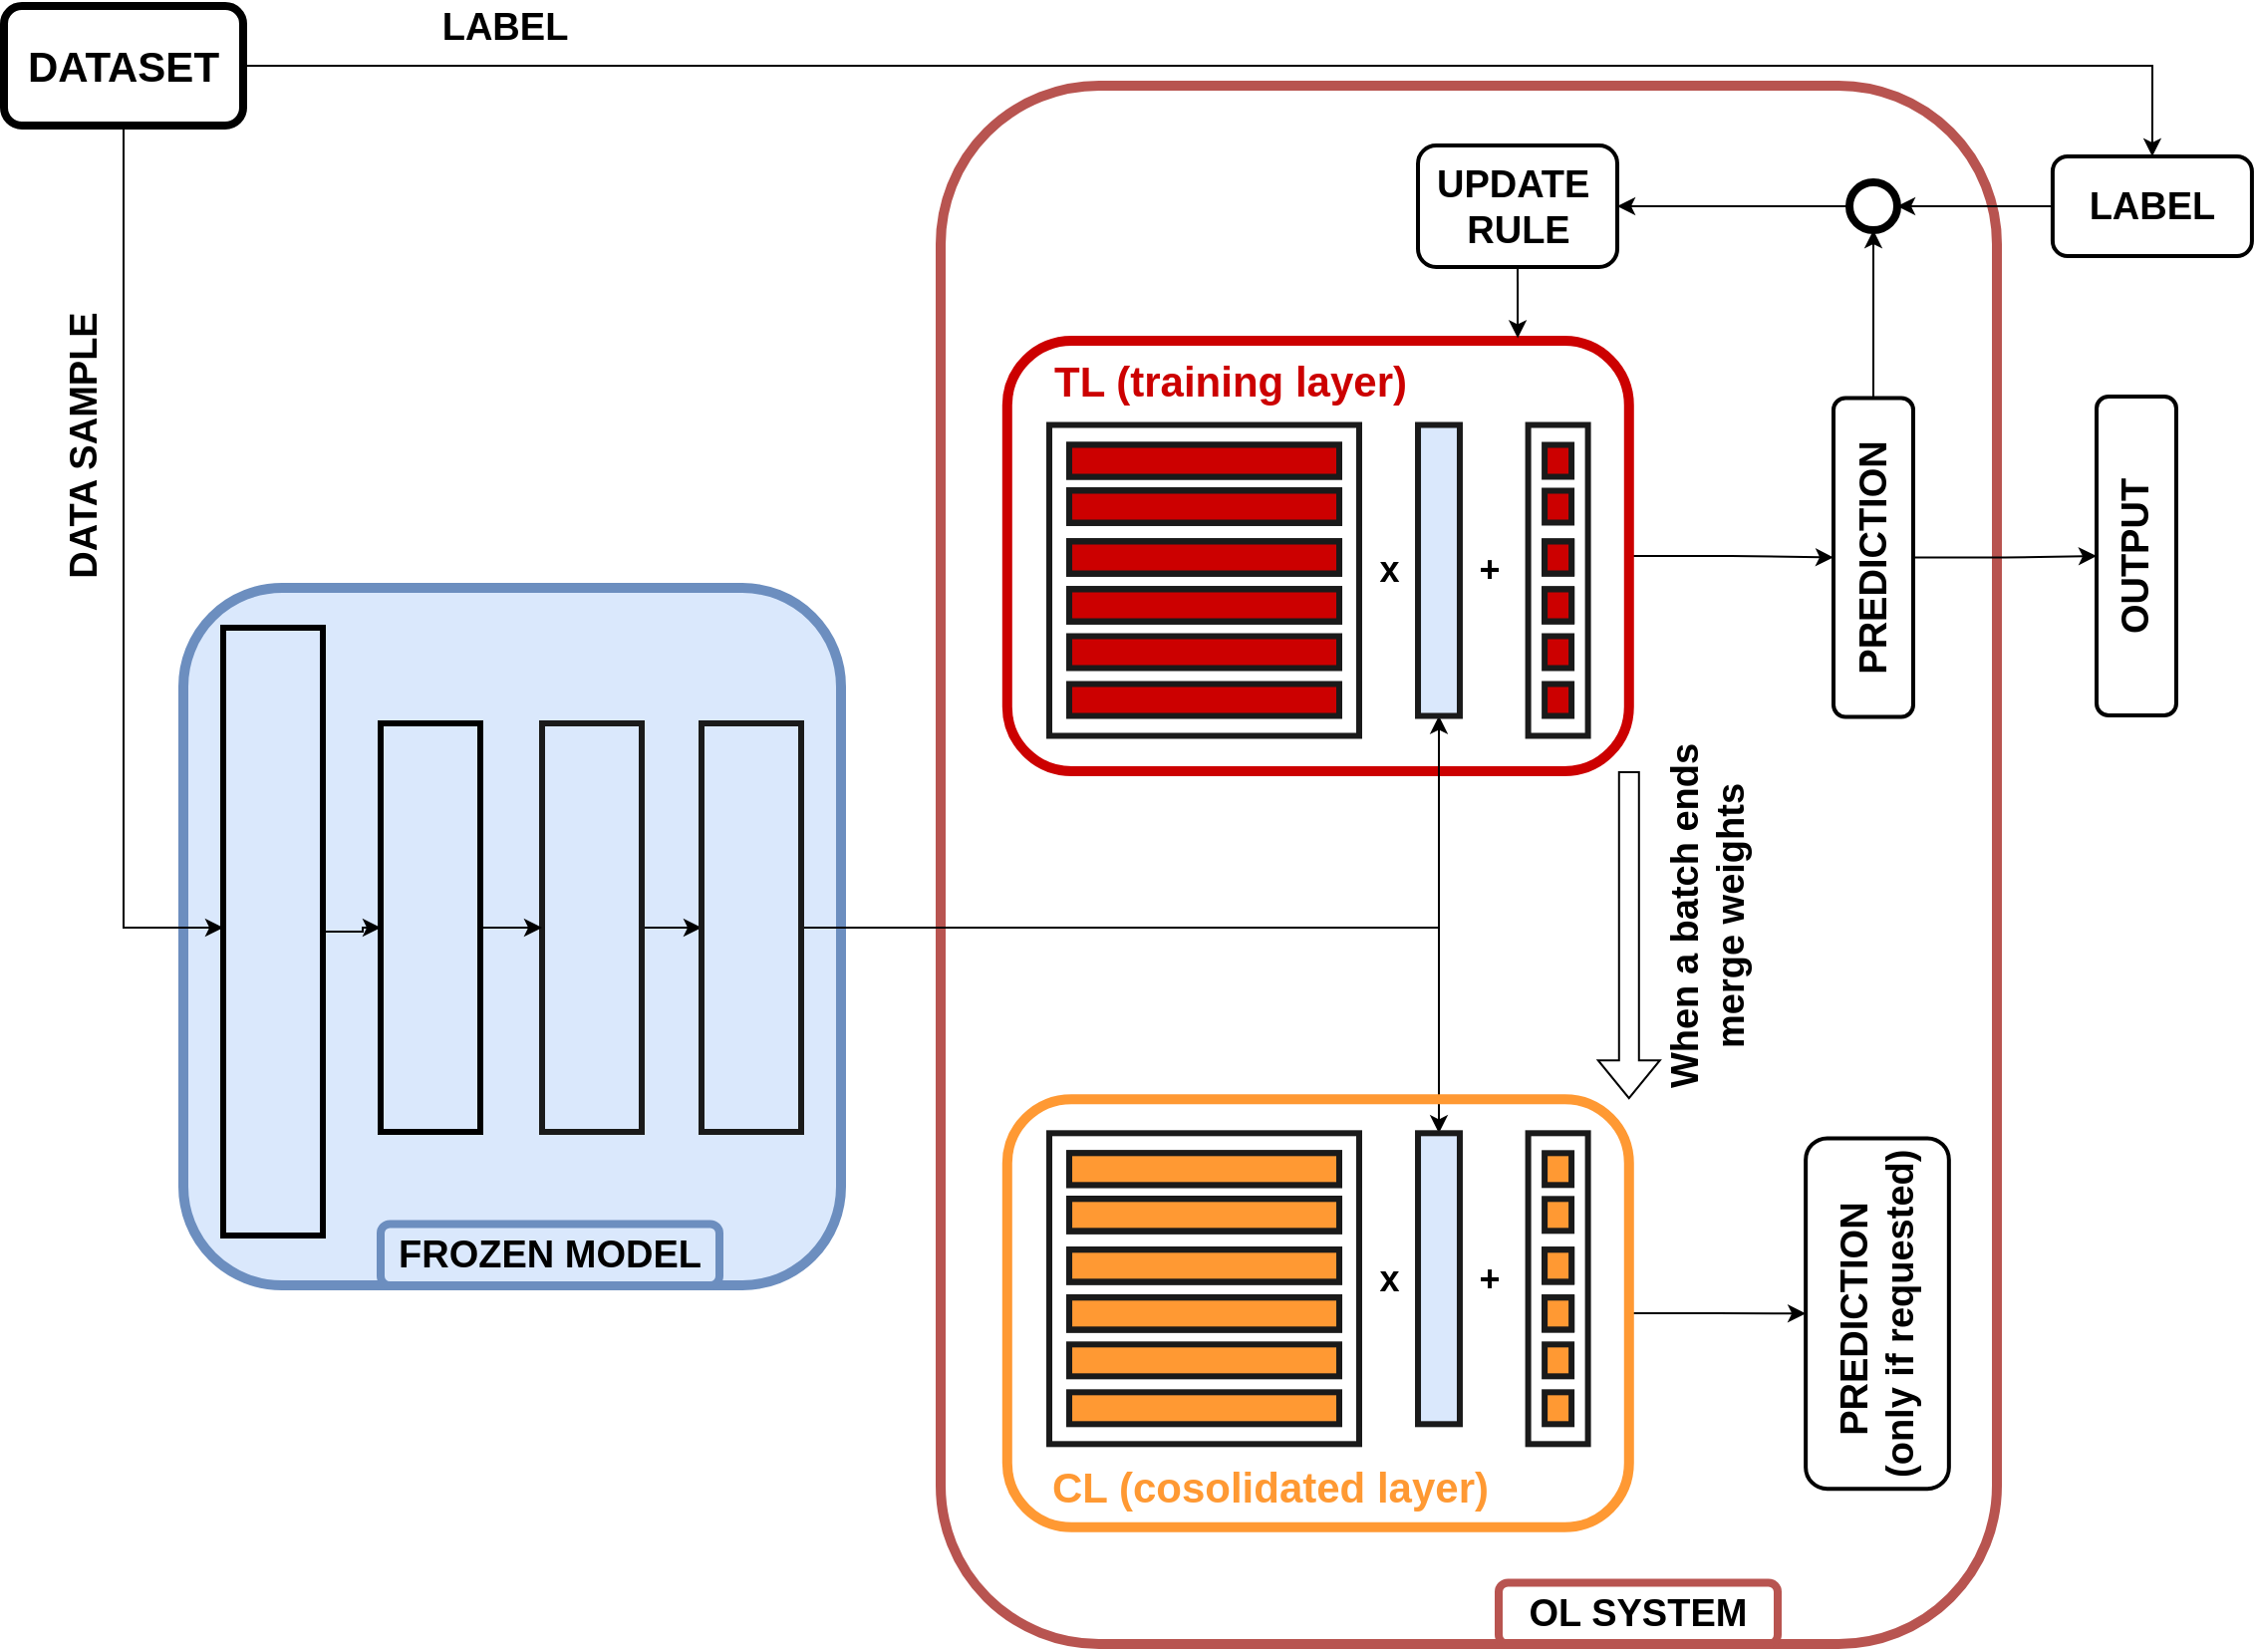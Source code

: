 <mxfile version="16.6.2" type="device"><diagram id="-pDA_-JcDbAoSZbiv6Nq" name="Page-1"><mxGraphModel dx="1483" dy="800" grid="1" gridSize="10" guides="1" tooltips="1" connect="1" arrows="1" fold="1" page="1" pageScale="1" pageWidth="1169" pageHeight="827" math="0" shadow="0"><root><mxCell id="0"/><mxCell id="1" parent="0"/><mxCell id="COR0N1jHSTe1fY2n65pP-334" value="" style="rounded=1;whiteSpace=wrap;html=1;fontSize=18;strokeColor=#b85450;strokeWidth=5;fillColor=none;" parent="1" vertex="1"><mxGeometry x="510" y="140" width="530" height="782" as="geometry"/></mxCell><mxCell id="COR0N1jHSTe1fY2n65pP-452" style="edgeStyle=orthogonalEdgeStyle;rounded=0;orthogonalLoop=1;jettySize=auto;html=1;exitX=0.5;exitY=1;exitDx=0;exitDy=0;entryX=0.5;entryY=0;entryDx=0;entryDy=0;fontSize=21;fontColor=#FF9933;" parent="1" source="COR0N1jHSTe1fY2n65pP-335" target="COR0N1jHSTe1fY2n65pP-336" edge="1"><mxGeometry relative="1" as="geometry"/></mxCell><mxCell id="COR0N1jHSTe1fY2n65pP-335" value="" style="rounded=1;whiteSpace=wrap;html=1;fontSize=18;strokeColor=#CC0000;strokeWidth=5;fillColor=none;rotation=-90;" parent="1" vertex="1"><mxGeometry x="591.39" y="220.0" width="216.01" height="311.99" as="geometry"/></mxCell><mxCell id="COR0N1jHSTe1fY2n65pP-331" value="" style="rounded=1;whiteSpace=wrap;html=1;fontSize=18;strokeWidth=5;fillColor=#dae8fc;strokeColor=#6c8ebf;" parent="1" vertex="1"><mxGeometry x="130" y="392" width="330" height="350" as="geometry"/></mxCell><mxCell id="COR0N1jHSTe1fY2n65pP-339" style="edgeStyle=orthogonalEdgeStyle;rounded=0;orthogonalLoop=1;jettySize=auto;html=1;exitX=0.5;exitY=1;exitDx=0;exitDy=0;entryX=0;entryY=0.5;entryDx=0;entryDy=0;fontSize=18;" parent="1" source="COR0N1jHSTe1fY2n65pP-38" edge="1"><mxGeometry relative="1" as="geometry"><mxPoint x="150" y="562.5" as="targetPoint"/><Array as="points"><mxPoint x="100" y="310"/><mxPoint x="100" y="563"/></Array></mxGeometry></mxCell><mxCell id="COR0N1jHSTe1fY2n65pP-365" value="&lt;font color=&quot;#000000&quot; size=&quot;1&quot;&gt;&lt;b style=&quot;font-size: 19px&quot;&gt;DATA SAMPLE&lt;/b&gt;&lt;/font&gt;" style="edgeLabel;html=1;align=center;verticalAlign=middle;resizable=0;points=[];fontSize=17;fontColor=#FF0000;rotation=-90;" parent="COR0N1jHSTe1fY2n65pP-339" vertex="1" connectable="0"><mxGeometry x="-0.59" y="1" relative="1" as="geometry"><mxPoint x="-21" y="68" as="offset"/></mxGeometry></mxCell><mxCell id="COR0N1jHSTe1fY2n65pP-469" style="edgeStyle=orthogonalEdgeStyle;rounded=0;orthogonalLoop=1;jettySize=auto;html=1;exitX=1;exitY=0.5;exitDx=0;exitDy=0;entryX=0.5;entryY=0;entryDx=0;entryDy=0;fontSize=22;fontColor=#CC0000;" parent="1" source="COR0N1jHSTe1fY2n65pP-38" target="COR0N1jHSTe1fY2n65pP-338" edge="1"><mxGeometry relative="1" as="geometry"/></mxCell><mxCell id="COR0N1jHSTe1fY2n65pP-470" value="&lt;b&gt;&lt;font color=&quot;#000000&quot; style=&quot;font-size: 19px&quot;&gt;LABEL&lt;/font&gt;&lt;/b&gt;" style="edgeLabel;html=1;align=center;verticalAlign=middle;resizable=0;points=[];fontSize=22;fontColor=#CC0000;" parent="COR0N1jHSTe1fY2n65pP-469" vertex="1" connectable="0"><mxGeometry x="-0.766" y="3" relative="1" as="geometry"><mxPoint x="13" y="-17" as="offset"/></mxGeometry></mxCell><mxCell id="COR0N1jHSTe1fY2n65pP-38" value="&lt;font style=&quot;font-size: 21px&quot;&gt;&lt;b&gt;DATASET&lt;/b&gt;&lt;/font&gt;" style="rounded=1;whiteSpace=wrap;html=1;strokeWidth=4;" parent="1" vertex="1"><mxGeometry x="40" y="100" width="120" height="60" as="geometry"/></mxCell><mxCell id="COR0N1jHSTe1fY2n65pP-328" style="edgeStyle=orthogonalEdgeStyle;rounded=0;orthogonalLoop=1;jettySize=auto;html=1;entryX=0;entryY=0.5;entryDx=0;entryDy=0;fontSize=18;" parent="1" source="COR0N1jHSTe1fY2n65pP-223" target="COR0N1jHSTe1fY2n65pP-230" edge="1"><mxGeometry relative="1" as="geometry"/></mxCell><mxCell id="COR0N1jHSTe1fY2n65pP-223" value="" style="rounded=0;whiteSpace=wrap;html=1;fillColor=#dae8fc;strokeColor=#000000;strokeWidth=3;" parent="1" vertex="1"><mxGeometry x="150" y="412" width="50" height="305" as="geometry"/></mxCell><mxCell id="COR0N1jHSTe1fY2n65pP-330" style="edgeStyle=orthogonalEdgeStyle;rounded=0;orthogonalLoop=1;jettySize=auto;html=1;exitX=1;exitY=0.5;exitDx=0;exitDy=0;entryX=0;entryY=0.5;entryDx=0;entryDy=0;fontSize=18;" parent="1" source="COR0N1jHSTe1fY2n65pP-225" target="COR0N1jHSTe1fY2n65pP-235" edge="1"><mxGeometry relative="1" as="geometry"/></mxCell><mxCell id="COR0N1jHSTe1fY2n65pP-225" value="" style="rounded=0;whiteSpace=wrap;html=1;fillColor=#dae8fc;strokeColor=#1A1A1A;strokeWidth=3;" parent="1" vertex="1"><mxGeometry x="310" y="460" width="50" height="205" as="geometry"/></mxCell><mxCell id="COR0N1jHSTe1fY2n65pP-329" style="edgeStyle=orthogonalEdgeStyle;rounded=0;orthogonalLoop=1;jettySize=auto;html=1;entryX=0;entryY=0.5;entryDx=0;entryDy=0;fontSize=18;" parent="1" source="COR0N1jHSTe1fY2n65pP-230" target="COR0N1jHSTe1fY2n65pP-225" edge="1"><mxGeometry relative="1" as="geometry"/></mxCell><mxCell id="COR0N1jHSTe1fY2n65pP-230" value="" style="rounded=0;whiteSpace=wrap;html=1;fillColor=#dae8fc;strokeColor=#000000;strokeWidth=3;" parent="1" vertex="1"><mxGeometry x="229" y="460" width="50" height="205" as="geometry"/></mxCell><mxCell id="COR0N1jHSTe1fY2n65pP-448" style="edgeStyle=orthogonalEdgeStyle;rounded=0;orthogonalLoop=1;jettySize=auto;html=1;exitX=1;exitY=0.5;exitDx=0;exitDy=0;entryX=0.5;entryY=0;entryDx=0;entryDy=0;fontSize=19;fontColor=#000000;" parent="1" source="COR0N1jHSTe1fY2n65pP-235" target="COR0N1jHSTe1fY2n65pP-414" edge="1"><mxGeometry relative="1" as="geometry"/></mxCell><mxCell id="COR0N1jHSTe1fY2n65pP-463" style="edgeStyle=orthogonalEdgeStyle;rounded=0;orthogonalLoop=1;jettySize=auto;html=1;exitX=1;exitY=0.5;exitDx=0;exitDy=0;entryX=0.5;entryY=1;entryDx=0;entryDy=0;fontSize=19;fontColor=#FF9933;" parent="1" source="COR0N1jHSTe1fY2n65pP-235" target="COR0N1jHSTe1fY2n65pP-368" edge="1"><mxGeometry relative="1" as="geometry"/></mxCell><mxCell id="COR0N1jHSTe1fY2n65pP-235" value="" style="rounded=0;whiteSpace=wrap;html=1;fillColor=#dae8fc;strokeColor=#1A1A1A;strokeWidth=3;" parent="1" vertex="1"><mxGeometry x="390" y="460" width="50" height="205" as="geometry"/></mxCell><mxCell id="COR0N1jHSTe1fY2n65pP-461" style="edgeStyle=orthogonalEdgeStyle;rounded=0;orthogonalLoop=1;jettySize=auto;html=1;exitX=1;exitY=0.5;exitDx=0;exitDy=0;entryX=0.5;entryY=1;entryDx=0;entryDy=0;fontSize=19;fontColor=#FF9933;" parent="1" source="COR0N1jHSTe1fY2n65pP-336" target="COR0N1jHSTe1fY2n65pP-357" edge="1"><mxGeometry relative="1" as="geometry"/></mxCell><mxCell id="COR0N1jHSTe1fY2n65pP-466" style="edgeStyle=orthogonalEdgeStyle;rounded=0;orthogonalLoop=1;jettySize=auto;html=1;exitX=0.5;exitY=1;exitDx=0;exitDy=0;entryX=0.5;entryY=0;entryDx=0;entryDy=0;fontSize=19;fontColor=#000000;" parent="1" source="COR0N1jHSTe1fY2n65pP-336" target="COR0N1jHSTe1fY2n65pP-351" edge="1"><mxGeometry relative="1" as="geometry"/></mxCell><mxCell id="COR0N1jHSTe1fY2n65pP-336" value="&lt;b&gt;&lt;font style=&quot;font-size: 19px&quot;&gt;PREDICTION&lt;/font&gt;&lt;/b&gt;" style="rounded=1;whiteSpace=wrap;html=1;fontSize=18;strokeColor=#000000;strokeWidth=2;fillColor=none;rotation=-90;" parent="1" vertex="1"><mxGeometry x="898" y="356.75" width="160" height="40" as="geometry"/></mxCell><mxCell id="COR0N1jHSTe1fY2n65pP-468" style="edgeStyle=orthogonalEdgeStyle;rounded=0;orthogonalLoop=1;jettySize=auto;html=1;exitX=0.5;exitY=1;exitDx=0;exitDy=0;entryX=1.006;entryY=0.821;entryDx=0;entryDy=0;entryPerimeter=0;fontSize=22;fontColor=#CC0000;" parent="1" source="COR0N1jHSTe1fY2n65pP-337" target="COR0N1jHSTe1fY2n65pP-335" edge="1"><mxGeometry relative="1" as="geometry"/></mxCell><mxCell id="COR0N1jHSTe1fY2n65pP-337" value="&lt;b style=&quot;font-size: 19px&quot;&gt;UPDATE&amp;nbsp;&lt;br&gt;RULE&lt;br&gt;&lt;/b&gt;" style="rounded=1;whiteSpace=wrap;html=1;fontSize=18;strokeColor=#000000;strokeWidth=2;fillColor=none;rotation=0;" parent="1" vertex="1"><mxGeometry x="749.51" y="170" width="100" height="61" as="geometry"/></mxCell><mxCell id="COR0N1jHSTe1fY2n65pP-358" style="edgeStyle=orthogonalEdgeStyle;rounded=0;orthogonalLoop=1;jettySize=auto;html=1;exitX=0;exitY=0.5;exitDx=0;exitDy=0;entryX=1;entryY=0.5;entryDx=0;entryDy=0;fontSize=19;fontColor=#000000;" parent="1" source="COR0N1jHSTe1fY2n65pP-338" target="COR0N1jHSTe1fY2n65pP-357" edge="1"><mxGeometry relative="1" as="geometry"/></mxCell><mxCell id="COR0N1jHSTe1fY2n65pP-338" value="&lt;b&gt;&lt;font style=&quot;font-size: 19px&quot;&gt;LABEL&lt;/font&gt;&lt;/b&gt;" style="rounded=1;whiteSpace=wrap;html=1;fontSize=18;strokeColor=#000000;strokeWidth=2;fillColor=none;rotation=0;" parent="1" vertex="1"><mxGeometry x="1067.96" y="175.5" width="100" height="50" as="geometry"/></mxCell><mxCell id="COR0N1jHSTe1fY2n65pP-351" value="&lt;b&gt;&lt;font style=&quot;font-size: 19px&quot;&gt;OUTPUT&lt;/font&gt;&lt;/b&gt;" style="rounded=1;whiteSpace=wrap;html=1;fontSize=18;strokeColor=#000000;strokeWidth=2;fillColor=none;rotation=-90;" parent="1" vertex="1"><mxGeometry x="1030" y="355.99" width="160" height="40" as="geometry"/></mxCell><mxCell id="COR0N1jHSTe1fY2n65pP-457" style="edgeStyle=orthogonalEdgeStyle;rounded=0;orthogonalLoop=1;jettySize=auto;html=1;exitX=0;exitY=0.5;exitDx=0;exitDy=0;entryX=1;entryY=0.5;entryDx=0;entryDy=0;fontSize=21;fontColor=#FF9933;" parent="1" source="COR0N1jHSTe1fY2n65pP-357" target="COR0N1jHSTe1fY2n65pP-337" edge="1"><mxGeometry relative="1" as="geometry"/></mxCell><mxCell id="COR0N1jHSTe1fY2n65pP-357" value="" style="ellipse;whiteSpace=wrap;html=1;aspect=fixed;fontSize=19;fontColor=#000000;strokeColor=#000000;strokeWidth=4;fillColor=none;" parent="1" vertex="1"><mxGeometry x="966" y="188.5" width="24" height="24" as="geometry"/></mxCell><mxCell id="COR0N1jHSTe1fY2n65pP-368" value="" style="rounded=0;whiteSpace=wrap;html=1;fillColor=#dae8fc;strokeColor=#1A1A1A;strokeWidth=3;" parent="1" vertex="1"><mxGeometry x="749.51" y="310.25" width="20.98" height="146" as="geometry"/></mxCell><mxCell id="COR0N1jHSTe1fY2n65pP-369" value="" style="rounded=0;whiteSpace=wrap;html=1;fillColor=none;strokeColor=#1A1A1A;strokeWidth=3;" parent="1" vertex="1"><mxGeometry x="804.8" y="310.25" width="30" height="156" as="geometry"/></mxCell><mxCell id="COR0N1jHSTe1fY2n65pP-370" value="" style="rounded=0;whiteSpace=wrap;html=1;fillColor=none;strokeColor=#1A1A1A;strokeWidth=3;" parent="1" vertex="1"><mxGeometry x="564.51" y="310.25" width="155.49" height="156" as="geometry"/></mxCell><mxCell id="COR0N1jHSTe1fY2n65pP-371" value="" style="rounded=0;whiteSpace=wrap;html=1;fillColor=none;strokeColor=#1A1A1A;strokeWidth=3;" parent="1" vertex="1"><mxGeometry x="574.51" y="320.25" width="135.49" height="16" as="geometry"/></mxCell><mxCell id="COR0N1jHSTe1fY2n65pP-372" value="" style="rounded=0;whiteSpace=wrap;html=1;fillColor=none;strokeColor=#1A1A1A;strokeWidth=3;" parent="1" vertex="1"><mxGeometry x="574.51" y="343.25" width="135.49" height="16" as="geometry"/></mxCell><mxCell id="COR0N1jHSTe1fY2n65pP-373" value="" style="rounded=0;whiteSpace=wrap;html=1;fillColor=#CCCCCC;strokeColor=#1A1A1A;strokeWidth=3;" parent="1" vertex="1"><mxGeometry x="574.51" y="368.75" width="135.49" height="16" as="geometry"/></mxCell><mxCell id="COR0N1jHSTe1fY2n65pP-374" value="" style="rounded=0;whiteSpace=wrap;html=1;fillColor=#CCCCCC;strokeColor=#1A1A1A;strokeWidth=3;" parent="1" vertex="1"><mxGeometry x="574.51" y="392.75" width="135.49" height="16" as="geometry"/></mxCell><mxCell id="COR0N1jHSTe1fY2n65pP-375" value="" style="rounded=0;whiteSpace=wrap;html=1;fillColor=#CC0000;strokeColor=#1A1A1A;strokeWidth=3;" parent="1" vertex="1"><mxGeometry x="574.51" y="416.25" width="135.49" height="16" as="geometry"/></mxCell><mxCell id="COR0N1jHSTe1fY2n65pP-376" value="" style="rounded=0;whiteSpace=wrap;html=1;fillColor=#CC0000;strokeColor=#1A1A1A;strokeWidth=3;" parent="1" vertex="1"><mxGeometry x="574.51" y="440.25" width="135.49" height="16" as="geometry"/></mxCell><mxCell id="COR0N1jHSTe1fY2n65pP-377" value="" style="rounded=0;whiteSpace=wrap;html=1;fillColor=#CC0000;strokeColor=#1A1A1A;strokeWidth=3;" parent="1" vertex="1"><mxGeometry x="574.51" y="320.25" width="135.49" height="16" as="geometry"/></mxCell><mxCell id="COR0N1jHSTe1fY2n65pP-378" value="" style="rounded=0;whiteSpace=wrap;html=1;fillColor=#CCCCCC;strokeColor=#1A1A1A;strokeWidth=3;" parent="1" vertex="1"><mxGeometry x="574.51" y="343.25" width="135.49" height="16" as="geometry"/></mxCell><mxCell id="COR0N1jHSTe1fY2n65pP-379" value="" style="rounded=0;whiteSpace=wrap;html=1;fillColor=#CC0000;strokeColor=#1A1A1A;strokeWidth=3;" parent="1" vertex="1"><mxGeometry x="813.05" y="320.25" width="13.49" height="16" as="geometry"/></mxCell><mxCell id="COR0N1jHSTe1fY2n65pP-380" value="" style="rounded=0;whiteSpace=wrap;html=1;fillColor=#CC0000;strokeColor=#1A1A1A;strokeWidth=3;" parent="1" vertex="1"><mxGeometry x="813.05" y="343.25" width="13.49" height="16" as="geometry"/></mxCell><mxCell id="COR0N1jHSTe1fY2n65pP-381" value="" style="rounded=0;whiteSpace=wrap;html=1;fillColor=#CCCCCC;strokeColor=#1A1A1A;strokeWidth=3;" parent="1" vertex="1"><mxGeometry x="813.05" y="368.75" width="13.49" height="16" as="geometry"/></mxCell><mxCell id="COR0N1jHSTe1fY2n65pP-382" value="" style="rounded=0;whiteSpace=wrap;html=1;fillColor=#CCCCCC;strokeColor=#1A1A1A;strokeWidth=3;" parent="1" vertex="1"><mxGeometry x="813.05" y="392.75" width="13.49" height="16" as="geometry"/></mxCell><mxCell id="COR0N1jHSTe1fY2n65pP-383" value="" style="rounded=0;whiteSpace=wrap;html=1;fillColor=#CC0000;strokeColor=#1A1A1A;strokeWidth=3;" parent="1" vertex="1"><mxGeometry x="813.06" y="416.25" width="13.49" height="16" as="geometry"/></mxCell><mxCell id="COR0N1jHSTe1fY2n65pP-384" value="" style="rounded=0;whiteSpace=wrap;html=1;fillColor=#CC0000;strokeColor=#1A1A1A;strokeWidth=3;" parent="1" vertex="1"><mxGeometry x="813.06" y="440.25" width="13.49" height="16" as="geometry"/></mxCell><mxCell id="COR0N1jHSTe1fY2n65pP-389" value="&lt;b&gt;&lt;font style=&quot;font-size: 18px&quot;&gt;x&amp;nbsp; &amp;nbsp; &amp;nbsp; &amp;nbsp; +&lt;/font&gt;&lt;/b&gt;" style="text;html=1;align=center;verticalAlign=middle;resizable=0;points=[];autosize=1;strokeColor=none;fillColor=none;fontSize=17;fontColor=#000000;" parent="1" vertex="1"><mxGeometry x="720" y="368.25" width="80" height="30" as="geometry"/></mxCell><mxCell id="COR0N1jHSTe1fY2n65pP-397" value="" style="rounded=0;whiteSpace=wrap;html=1;fillColor=#CCCCCC;strokeColor=#1A1A1A;strokeWidth=3;" parent="1" vertex="1"><mxGeometry x="574.51" y="392.75" width="135.49" height="16" as="geometry"/></mxCell><mxCell id="COR0N1jHSTe1fY2n65pP-398" value="" style="rounded=0;whiteSpace=wrap;html=1;fillColor=#CCCCCC;strokeColor=#1A1A1A;strokeWidth=3;" parent="1" vertex="1"><mxGeometry x="574.51" y="368.75" width="135.49" height="16" as="geometry"/></mxCell><mxCell id="COR0N1jHSTe1fY2n65pP-399" value="" style="rounded=0;whiteSpace=wrap;html=1;fillColor=#CCCCCC;strokeColor=#1A1A1A;strokeWidth=3;" parent="1" vertex="1"><mxGeometry x="574.51" y="343.25" width="135.49" height="16" as="geometry"/></mxCell><mxCell id="COR0N1jHSTe1fY2n65pP-400" value="" style="rounded=0;whiteSpace=wrap;html=1;fillColor=#CCCCCC;strokeColor=#1A1A1A;strokeWidth=3;" parent="1" vertex="1"><mxGeometry x="574.51" y="392.75" width="135.49" height="16" as="geometry"/></mxCell><mxCell id="COR0N1jHSTe1fY2n65pP-401" value="" style="rounded=0;whiteSpace=wrap;html=1;fillColor=#CCCCCC;strokeColor=#1A1A1A;strokeWidth=3;" parent="1" vertex="1"><mxGeometry x="574.51" y="368.75" width="135.49" height="16" as="geometry"/></mxCell><mxCell id="COR0N1jHSTe1fY2n65pP-402" value="" style="rounded=0;whiteSpace=wrap;html=1;fillColor=#CCCCCC;strokeColor=#1A1A1A;strokeWidth=3;" parent="1" vertex="1"><mxGeometry x="574.51" y="343.25" width="135.49" height="16" as="geometry"/></mxCell><mxCell id="COR0N1jHSTe1fY2n65pP-403" value="" style="rounded=0;whiteSpace=wrap;html=1;fillColor=#CCCCCC;strokeColor=#1A1A1A;strokeWidth=3;" parent="1" vertex="1"><mxGeometry x="574.52" y="392.75" width="135.49" height="16" as="geometry"/></mxCell><mxCell id="COR0N1jHSTe1fY2n65pP-404" value="" style="rounded=0;whiteSpace=wrap;html=1;fillColor=#CCCCCC;strokeColor=#1A1A1A;strokeWidth=3;" parent="1" vertex="1"><mxGeometry x="574.52" y="368.75" width="135.49" height="16" as="geometry"/></mxCell><mxCell id="COR0N1jHSTe1fY2n65pP-405" value="" style="rounded=0;whiteSpace=wrap;html=1;fillColor=#CCCCCC;strokeColor=#1A1A1A;strokeWidth=3;" parent="1" vertex="1"><mxGeometry x="574.52" y="343.25" width="135.49" height="16" as="geometry"/></mxCell><mxCell id="COR0N1jHSTe1fY2n65pP-406" value="" style="rounded=0;whiteSpace=wrap;html=1;fillColor=#CCCCCC;strokeColor=#1A1A1A;strokeWidth=3;" parent="1" vertex="1"><mxGeometry x="813.06" y="368.75" width="13.49" height="16" as="geometry"/></mxCell><mxCell id="COR0N1jHSTe1fY2n65pP-407" value="" style="rounded=0;whiteSpace=wrap;html=1;fillColor=#CCCCCC;strokeColor=#1A1A1A;strokeWidth=3;" parent="1" vertex="1"><mxGeometry x="813.06" y="392.75" width="13.49" height="16" as="geometry"/></mxCell><mxCell id="COR0N1jHSTe1fY2n65pP-408" value="" style="rounded=0;whiteSpace=wrap;html=1;fillColor=#CC0000;strokeColor=#1A1A1A;strokeWidth=3;" parent="1" vertex="1"><mxGeometry x="574.52" y="392.75" width="135.49" height="16" as="geometry"/></mxCell><mxCell id="COR0N1jHSTe1fY2n65pP-409" value="" style="rounded=0;whiteSpace=wrap;html=1;fillColor=#CC0000;strokeColor=#1A1A1A;strokeWidth=3;" parent="1" vertex="1"><mxGeometry x="574.52" y="368.75" width="135.49" height="16" as="geometry"/></mxCell><mxCell id="COR0N1jHSTe1fY2n65pP-410" value="" style="rounded=0;whiteSpace=wrap;html=1;fillColor=#CC0000;strokeColor=#1A1A1A;strokeWidth=3;" parent="1" vertex="1"><mxGeometry x="574.52" y="343.25" width="135.49" height="16" as="geometry"/></mxCell><mxCell id="COR0N1jHSTe1fY2n65pP-411" value="" style="rounded=0;whiteSpace=wrap;html=1;fillColor=#CC0000;strokeColor=#1A1A1A;strokeWidth=3;" parent="1" vertex="1"><mxGeometry x="813.06" y="368.75" width="13.49" height="16" as="geometry"/></mxCell><mxCell id="COR0N1jHSTe1fY2n65pP-412" value="" style="rounded=0;whiteSpace=wrap;html=1;fillColor=#CC0000;strokeColor=#1A1A1A;strokeWidth=3;" parent="1" vertex="1"><mxGeometry x="813.06" y="392.75" width="13.49" height="16" as="geometry"/></mxCell><mxCell id="COR0N1jHSTe1fY2n65pP-454" style="edgeStyle=orthogonalEdgeStyle;rounded=0;orthogonalLoop=1;jettySize=auto;html=1;exitX=0.5;exitY=1;exitDx=0;exitDy=0;entryX=0.5;entryY=0;entryDx=0;entryDy=0;fontSize=21;fontColor=#FF9933;" parent="1" source="COR0N1jHSTe1fY2n65pP-413" target="COR0N1jHSTe1fY2n65pP-453" edge="1"><mxGeometry relative="1" as="geometry"/></mxCell><mxCell id="COR0N1jHSTe1fY2n65pP-413" value="" style="rounded=1;whiteSpace=wrap;html=1;fontSize=18;strokeColor=#FF9933;strokeWidth=5;fillColor=none;rotation=-90;" parent="1" vertex="1"><mxGeometry x="591.99" y="600" width="214.81" height="311.99" as="geometry"/></mxCell><mxCell id="COR0N1jHSTe1fY2n65pP-414" value="" style="rounded=0;whiteSpace=wrap;html=1;fillColor=#dae8fc;strokeColor=#1A1A1A;strokeWidth=3;" parent="1" vertex="1"><mxGeometry x="749.51" y="665.66" width="20.98" height="146" as="geometry"/></mxCell><mxCell id="COR0N1jHSTe1fY2n65pP-415" value="" style="rounded=0;whiteSpace=wrap;html=1;fillColor=none;strokeColor=#1A1A1A;strokeWidth=3;" parent="1" vertex="1"><mxGeometry x="804.8" y="665.66" width="30" height="156" as="geometry"/></mxCell><mxCell id="COR0N1jHSTe1fY2n65pP-416" value="" style="rounded=0;whiteSpace=wrap;html=1;fillColor=none;strokeColor=#1A1A1A;strokeWidth=3;" parent="1" vertex="1"><mxGeometry x="564.51" y="665.66" width="155.49" height="156" as="geometry"/></mxCell><mxCell id="COR0N1jHSTe1fY2n65pP-417" value="" style="rounded=0;whiteSpace=wrap;html=1;fillColor=none;strokeColor=#1A1A1A;strokeWidth=3;" parent="1" vertex="1"><mxGeometry x="574.51" y="675.66" width="135.49" height="16" as="geometry"/></mxCell><mxCell id="COR0N1jHSTe1fY2n65pP-418" value="" style="rounded=0;whiteSpace=wrap;html=1;fillColor=none;strokeColor=#1A1A1A;strokeWidth=3;" parent="1" vertex="1"><mxGeometry x="574.51" y="698.66" width="135.49" height="16" as="geometry"/></mxCell><mxCell id="COR0N1jHSTe1fY2n65pP-419" value="" style="rounded=0;whiteSpace=wrap;html=1;fillColor=#CCCCCC;strokeColor=#1A1A1A;strokeWidth=3;" parent="1" vertex="1"><mxGeometry x="574.51" y="724.16" width="135.49" height="16" as="geometry"/></mxCell><mxCell id="COR0N1jHSTe1fY2n65pP-420" value="" style="rounded=0;whiteSpace=wrap;html=1;fillColor=#CCCCCC;strokeColor=#1A1A1A;strokeWidth=3;" parent="1" vertex="1"><mxGeometry x="574.51" y="748.16" width="135.49" height="16" as="geometry"/></mxCell><mxCell id="COR0N1jHSTe1fY2n65pP-421" value="" style="rounded=0;whiteSpace=wrap;html=1;fillColor=#FF9933;strokeColor=#1A1A1A;strokeWidth=3;" parent="1" vertex="1"><mxGeometry x="574.51" y="771.66" width="135.49" height="16" as="geometry"/></mxCell><mxCell id="COR0N1jHSTe1fY2n65pP-422" value="" style="rounded=0;whiteSpace=wrap;html=1;fillColor=#FF9933;strokeColor=#1A1A1A;strokeWidth=3;" parent="1" vertex="1"><mxGeometry x="574.51" y="795.66" width="135.49" height="16" as="geometry"/></mxCell><mxCell id="COR0N1jHSTe1fY2n65pP-423" value="" style="rounded=0;whiteSpace=wrap;html=1;fillColor=#FF9933;strokeColor=#1A1A1A;strokeWidth=3;" parent="1" vertex="1"><mxGeometry x="574.51" y="675.66" width="135.49" height="16" as="geometry"/></mxCell><mxCell id="COR0N1jHSTe1fY2n65pP-424" value="" style="rounded=0;whiteSpace=wrap;html=1;fillColor=#CCCCCC;strokeColor=#1A1A1A;strokeWidth=3;" parent="1" vertex="1"><mxGeometry x="574.51" y="698.66" width="135.49" height="16" as="geometry"/></mxCell><mxCell id="COR0N1jHSTe1fY2n65pP-425" value="" style="rounded=0;whiteSpace=wrap;html=1;fillColor=#FF9933;strokeColor=#1A1A1A;strokeWidth=3;" parent="1" vertex="1"><mxGeometry x="813.05" y="675.66" width="13.49" height="16" as="geometry"/></mxCell><mxCell id="COR0N1jHSTe1fY2n65pP-426" value="" style="rounded=0;whiteSpace=wrap;html=1;fillColor=#FF9933;strokeColor=#1A1A1A;strokeWidth=3;" parent="1" vertex="1"><mxGeometry x="813.05" y="698.66" width="13.49" height="16" as="geometry"/></mxCell><mxCell id="COR0N1jHSTe1fY2n65pP-427" value="" style="rounded=0;whiteSpace=wrap;html=1;fillColor=#CCCCCC;strokeColor=#1A1A1A;strokeWidth=3;" parent="1" vertex="1"><mxGeometry x="813.05" y="724.16" width="13.49" height="16" as="geometry"/></mxCell><mxCell id="COR0N1jHSTe1fY2n65pP-428" value="" style="rounded=0;whiteSpace=wrap;html=1;fillColor=#CCCCCC;strokeColor=#1A1A1A;strokeWidth=3;" parent="1" vertex="1"><mxGeometry x="813.05" y="748.16" width="13.49" height="16" as="geometry"/></mxCell><mxCell id="COR0N1jHSTe1fY2n65pP-429" value="" style="rounded=0;whiteSpace=wrap;html=1;fillColor=#FF9933;strokeColor=#1A1A1A;strokeWidth=3;" parent="1" vertex="1"><mxGeometry x="813.06" y="771.66" width="13.49" height="16" as="geometry"/></mxCell><mxCell id="COR0N1jHSTe1fY2n65pP-430" value="" style="rounded=0;whiteSpace=wrap;html=1;fillColor=#FF9933;strokeColor=#1A1A1A;strokeWidth=3;" parent="1" vertex="1"><mxGeometry x="813.06" y="795.66" width="13.49" height="16" as="geometry"/></mxCell><mxCell id="COR0N1jHSTe1fY2n65pP-431" value="&lt;b&gt;&lt;font style=&quot;font-size: 18px&quot;&gt;x&amp;nbsp; &amp;nbsp; &amp;nbsp; &amp;nbsp; +&lt;/font&gt;&lt;/b&gt;" style="text;html=1;align=center;verticalAlign=middle;resizable=0;points=[];autosize=1;strokeColor=none;fillColor=none;fontSize=17;fontColor=#000000;" parent="1" vertex="1"><mxGeometry x="720" y="723.66" width="80" height="30" as="geometry"/></mxCell><mxCell id="COR0N1jHSTe1fY2n65pP-432" value="" style="rounded=0;whiteSpace=wrap;html=1;fillColor=#CCCCCC;strokeColor=#1A1A1A;strokeWidth=3;" parent="1" vertex="1"><mxGeometry x="574.51" y="748.16" width="135.49" height="16" as="geometry"/></mxCell><mxCell id="COR0N1jHSTe1fY2n65pP-433" value="" style="rounded=0;whiteSpace=wrap;html=1;fillColor=#CCCCCC;strokeColor=#1A1A1A;strokeWidth=3;" parent="1" vertex="1"><mxGeometry x="574.51" y="724.16" width="135.49" height="16" as="geometry"/></mxCell><mxCell id="COR0N1jHSTe1fY2n65pP-434" value="" style="rounded=0;whiteSpace=wrap;html=1;fillColor=#CCCCCC;strokeColor=#1A1A1A;strokeWidth=3;" parent="1" vertex="1"><mxGeometry x="574.51" y="698.66" width="135.49" height="16" as="geometry"/></mxCell><mxCell id="COR0N1jHSTe1fY2n65pP-435" value="" style="rounded=0;whiteSpace=wrap;html=1;fillColor=#CCCCCC;strokeColor=#1A1A1A;strokeWidth=3;" parent="1" vertex="1"><mxGeometry x="574.51" y="748.16" width="135.49" height="16" as="geometry"/></mxCell><mxCell id="COR0N1jHSTe1fY2n65pP-436" value="" style="rounded=0;whiteSpace=wrap;html=1;fillColor=#CCCCCC;strokeColor=#1A1A1A;strokeWidth=3;" parent="1" vertex="1"><mxGeometry x="574.51" y="724.16" width="135.49" height="16" as="geometry"/></mxCell><mxCell id="COR0N1jHSTe1fY2n65pP-437" value="" style="rounded=0;whiteSpace=wrap;html=1;fillColor=#CCCCCC;strokeColor=#1A1A1A;strokeWidth=3;" parent="1" vertex="1"><mxGeometry x="574.51" y="698.66" width="135.49" height="16" as="geometry"/></mxCell><mxCell id="COR0N1jHSTe1fY2n65pP-438" value="" style="rounded=0;whiteSpace=wrap;html=1;fillColor=#CCCCCC;strokeColor=#1A1A1A;strokeWidth=3;" parent="1" vertex="1"><mxGeometry x="574.52" y="748.16" width="135.49" height="16" as="geometry"/></mxCell><mxCell id="COR0N1jHSTe1fY2n65pP-439" value="" style="rounded=0;whiteSpace=wrap;html=1;fillColor=#CCCCCC;strokeColor=#1A1A1A;strokeWidth=3;" parent="1" vertex="1"><mxGeometry x="574.52" y="724.16" width="135.49" height="16" as="geometry"/></mxCell><mxCell id="COR0N1jHSTe1fY2n65pP-440" value="" style="rounded=0;whiteSpace=wrap;html=1;fillColor=#CCCCCC;strokeColor=#1A1A1A;strokeWidth=3;" parent="1" vertex="1"><mxGeometry x="574.52" y="698.66" width="135.49" height="16" as="geometry"/></mxCell><mxCell id="COR0N1jHSTe1fY2n65pP-441" value="" style="rounded=0;whiteSpace=wrap;html=1;fillColor=#CCCCCC;strokeColor=#1A1A1A;strokeWidth=3;" parent="1" vertex="1"><mxGeometry x="813.06" y="724.16" width="13.49" height="16" as="geometry"/></mxCell><mxCell id="COR0N1jHSTe1fY2n65pP-442" value="" style="rounded=0;whiteSpace=wrap;html=1;fillColor=#CCCCCC;strokeColor=#1A1A1A;strokeWidth=3;" parent="1" vertex="1"><mxGeometry x="813.06" y="748.16" width="13.49" height="16" as="geometry"/></mxCell><mxCell id="COR0N1jHSTe1fY2n65pP-443" value="" style="rounded=0;whiteSpace=wrap;html=1;fillColor=#FF9933;strokeColor=#1A1A1A;strokeWidth=3;" parent="1" vertex="1"><mxGeometry x="574.52" y="748.16" width="135.49" height="16" as="geometry"/></mxCell><mxCell id="COR0N1jHSTe1fY2n65pP-444" value="" style="rounded=0;whiteSpace=wrap;html=1;fillColor=#FF9933;strokeColor=#1A1A1A;strokeWidth=3;" parent="1" vertex="1"><mxGeometry x="574.52" y="724.16" width="135.49" height="16" as="geometry"/></mxCell><mxCell id="COR0N1jHSTe1fY2n65pP-445" value="" style="rounded=0;whiteSpace=wrap;html=1;fillColor=#FF9933;strokeColor=#1A1A1A;strokeWidth=3;" parent="1" vertex="1"><mxGeometry x="574.52" y="698.66" width="135.49" height="16" as="geometry"/></mxCell><mxCell id="COR0N1jHSTe1fY2n65pP-446" value="" style="rounded=0;whiteSpace=wrap;html=1;fillColor=#FF9933;strokeColor=#1A1A1A;strokeWidth=3;" parent="1" vertex="1"><mxGeometry x="813.06" y="724.16" width="13.49" height="16" as="geometry"/></mxCell><mxCell id="COR0N1jHSTe1fY2n65pP-447" value="" style="rounded=0;whiteSpace=wrap;html=1;fillColor=#FF9933;strokeColor=#1A1A1A;strokeWidth=3;" parent="1" vertex="1"><mxGeometry x="813.06" y="748.16" width="13.49" height="16" as="geometry"/></mxCell><mxCell id="COR0N1jHSTe1fY2n65pP-450" value="&lt;b&gt;&lt;font color=&quot;#cc0000&quot; style=&quot;font-size: 21px&quot;&gt;TL (training layer)&lt;/font&gt;&lt;/b&gt;" style="text;html=1;align=center;verticalAlign=middle;resizable=0;points=[];autosize=1;strokeColor=none;fillColor=none;fontSize=19;fontColor=#000000;" parent="1" vertex="1"><mxGeometry x="559.51" y="272.6" width="190" height="30" as="geometry"/></mxCell><mxCell id="COR0N1jHSTe1fY2n65pP-451" value="&lt;b&gt;&lt;font color=&quot;#ff9933&quot;&gt;CL (cosolidated layer)&lt;/font&gt;&lt;/b&gt;" style="text;html=1;align=center;verticalAlign=middle;resizable=0;points=[];autosize=1;strokeColor=none;fillColor=none;fontSize=21;fontColor=#CC0000;" parent="1" vertex="1"><mxGeometry x="559.51" y="828.01" width="230" height="30" as="geometry"/></mxCell><mxCell id="COR0N1jHSTe1fY2n65pP-453" value="&lt;b style=&quot;font-size: 19px&quot;&gt;PREDICTION&amp;nbsp;&lt;br&gt;(only if requested)&lt;br&gt;&lt;/b&gt;" style="rounded=1;whiteSpace=wrap;html=1;fontSize=18;strokeColor=#000000;strokeWidth=2;fillColor=none;rotation=-90;" parent="1" vertex="1"><mxGeometry x="892.03" y="720.23" width="175.93" height="71.85" as="geometry"/></mxCell><mxCell id="COR0N1jHSTe1fY2n65pP-464" value="" style="shape=flexArrow;endArrow=classic;html=1;rounded=0;fontSize=19;fontColor=#FF9933;exitX=0;exitY=1;exitDx=0;exitDy=0;entryX=1;entryY=1;entryDx=0;entryDy=0;" parent="1" source="COR0N1jHSTe1fY2n65pP-335" target="COR0N1jHSTe1fY2n65pP-413" edge="1"><mxGeometry width="50" height="50" relative="1" as="geometry"><mxPoint x="670" y="460" as="sourcePoint"/><mxPoint x="720" y="410" as="targetPoint"/></mxGeometry></mxCell><mxCell id="COR0N1jHSTe1fY2n65pP-465" value="&lt;b&gt;&lt;font color=&quot;#000000&quot;&gt;When a batch ends &lt;br&gt;merge weights&lt;/font&gt;&lt;/b&gt;" style="text;html=1;align=center;verticalAlign=middle;resizable=0;points=[];autosize=1;strokeColor=none;fillColor=none;fontSize=19;fontColor=#FF9933;rotation=-90;" parent="1" vertex="1"><mxGeometry x="800" y="531.99" width="190" height="50" as="geometry"/></mxCell><mxCell id="QUoX72tUkzSLshq1ltZV-1" value="&lt;b style=&quot;font-size: 19px&quot;&gt;FROZEN MODEL&lt;br&gt;&lt;/b&gt;" style="rounded=1;whiteSpace=wrap;html=1;fontSize=18;strokeColor=#6c8ebf;strokeWidth=4;fillColor=#dae8fc;rotation=0;" vertex="1" parent="1"><mxGeometry x="229" y="711.25" width="170" height="30.75" as="geometry"/></mxCell><mxCell id="QUoX72tUkzSLshq1ltZV-2" value="&lt;b style=&quot;font-size: 19px&quot;&gt;OL SYSTEM&lt;br&gt;&lt;/b&gt;" style="rounded=1;whiteSpace=wrap;html=1;fontSize=18;strokeColor=#b85450;strokeWidth=4;fillColor=none;rotation=0;" vertex="1" parent="1"><mxGeometry x="790" y="891.25" width="140" height="30.75" as="geometry"/></mxCell></root></mxGraphModel></diagram></mxfile>